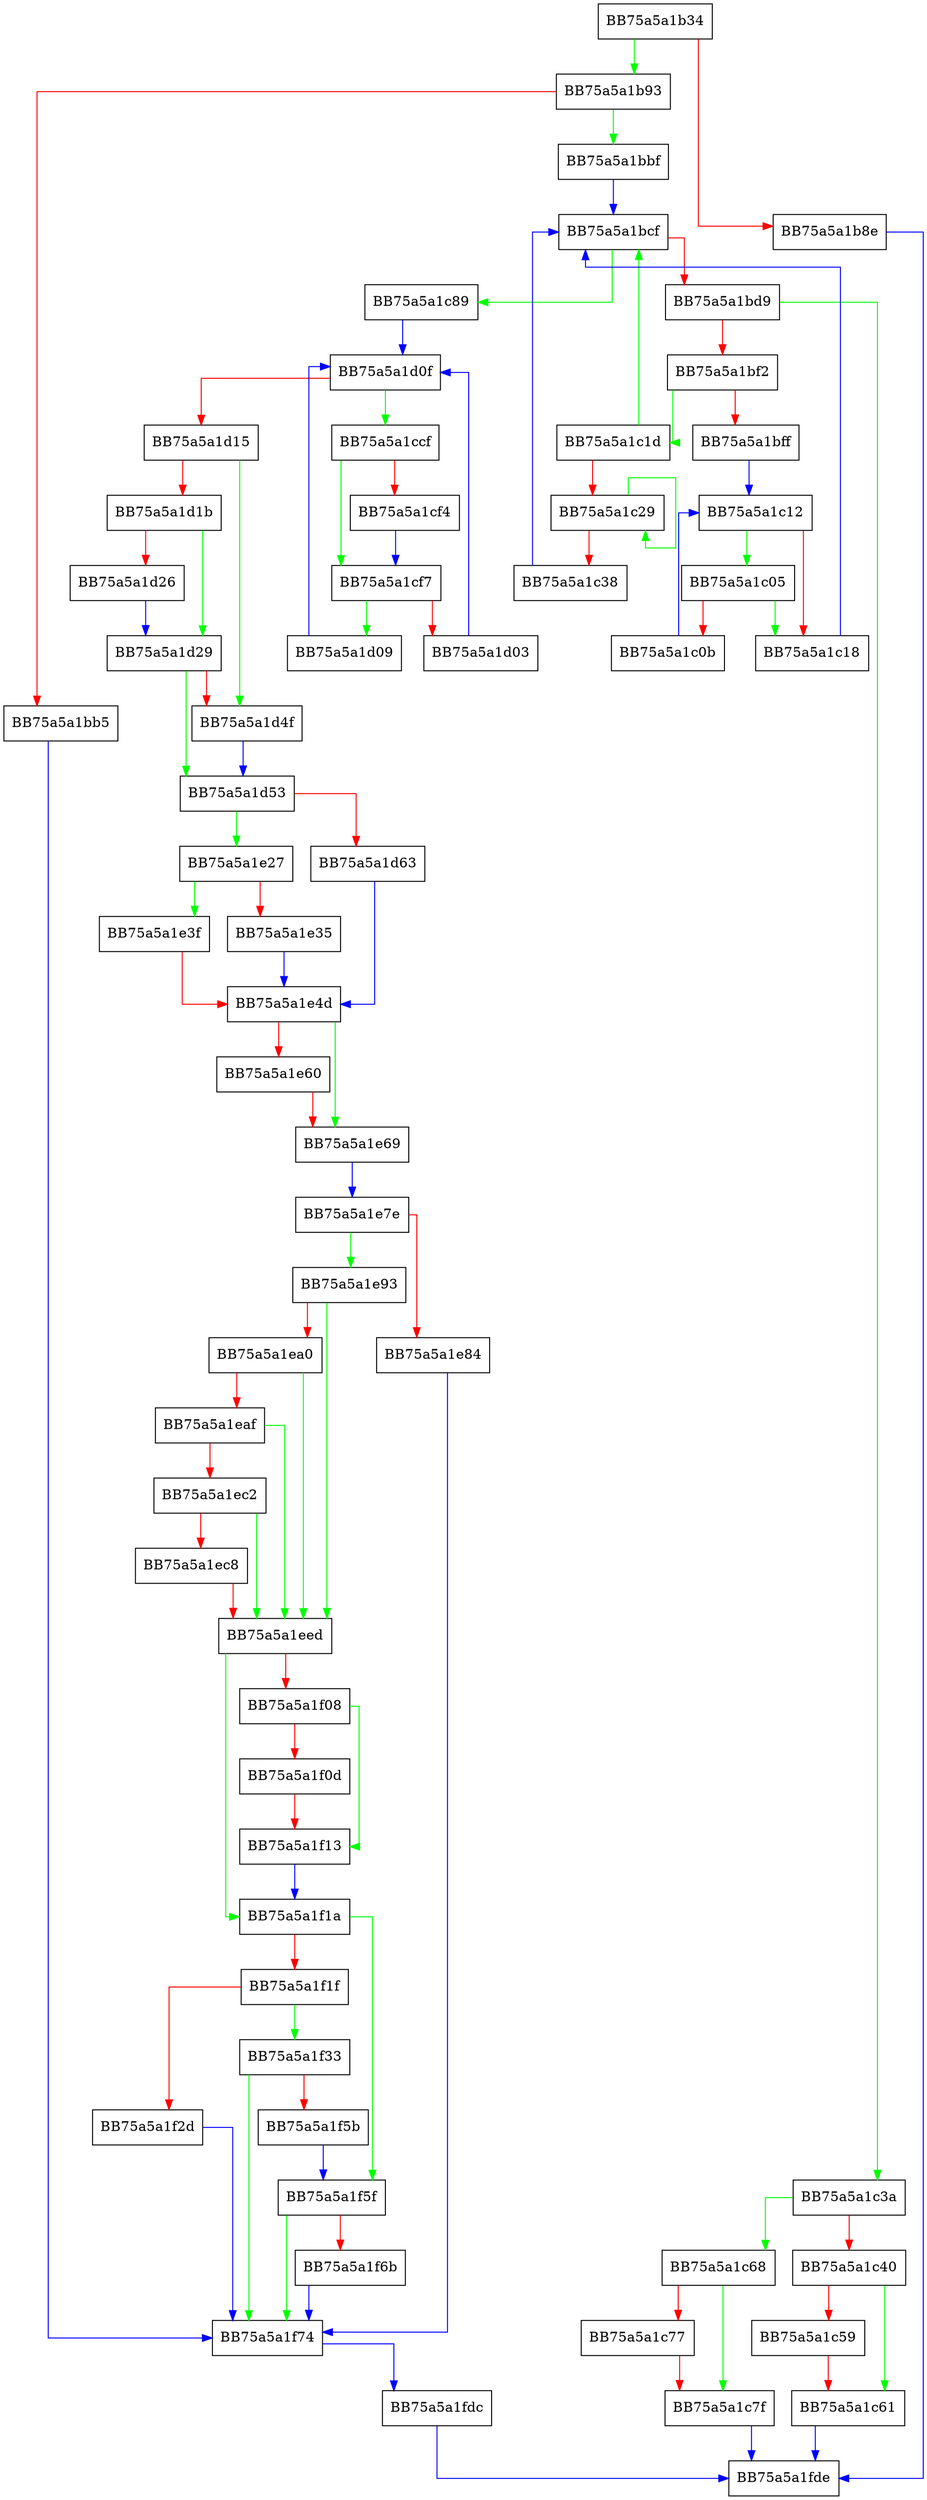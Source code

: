 digraph NotifyRawWrite {
  node [shape="box"];
  graph [splines=ortho];
  BB75a5a1b34 -> BB75a5a1b93 [color="green"];
  BB75a5a1b34 -> BB75a5a1b8e [color="red"];
  BB75a5a1b8e -> BB75a5a1fde [color="blue"];
  BB75a5a1b93 -> BB75a5a1bbf [color="green"];
  BB75a5a1b93 -> BB75a5a1bb5 [color="red"];
  BB75a5a1bb5 -> BB75a5a1f74 [color="blue"];
  BB75a5a1bbf -> BB75a5a1bcf [color="blue"];
  BB75a5a1bcf -> BB75a5a1c89 [color="green"];
  BB75a5a1bcf -> BB75a5a1bd9 [color="red"];
  BB75a5a1bd9 -> BB75a5a1c3a [color="green"];
  BB75a5a1bd9 -> BB75a5a1bf2 [color="red"];
  BB75a5a1bf2 -> BB75a5a1c1d [color="green"];
  BB75a5a1bf2 -> BB75a5a1bff [color="red"];
  BB75a5a1bff -> BB75a5a1c12 [color="blue"];
  BB75a5a1c05 -> BB75a5a1c18 [color="green"];
  BB75a5a1c05 -> BB75a5a1c0b [color="red"];
  BB75a5a1c0b -> BB75a5a1c12 [color="blue"];
  BB75a5a1c12 -> BB75a5a1c05 [color="green"];
  BB75a5a1c12 -> BB75a5a1c18 [color="red"];
  BB75a5a1c18 -> BB75a5a1bcf [color="blue"];
  BB75a5a1c1d -> BB75a5a1bcf [color="green"];
  BB75a5a1c1d -> BB75a5a1c29 [color="red"];
  BB75a5a1c29 -> BB75a5a1c29 [color="green"];
  BB75a5a1c29 -> BB75a5a1c38 [color="red"];
  BB75a5a1c38 -> BB75a5a1bcf [color="blue"];
  BB75a5a1c3a -> BB75a5a1c68 [color="green"];
  BB75a5a1c3a -> BB75a5a1c40 [color="red"];
  BB75a5a1c40 -> BB75a5a1c61 [color="green"];
  BB75a5a1c40 -> BB75a5a1c59 [color="red"];
  BB75a5a1c59 -> BB75a5a1c61 [color="red"];
  BB75a5a1c61 -> BB75a5a1fde [color="blue"];
  BB75a5a1c68 -> BB75a5a1c7f [color="green"];
  BB75a5a1c68 -> BB75a5a1c77 [color="red"];
  BB75a5a1c77 -> BB75a5a1c7f [color="red"];
  BB75a5a1c7f -> BB75a5a1fde [color="blue"];
  BB75a5a1c89 -> BB75a5a1d0f [color="blue"];
  BB75a5a1ccf -> BB75a5a1cf7 [color="green"];
  BB75a5a1ccf -> BB75a5a1cf4 [color="red"];
  BB75a5a1cf4 -> BB75a5a1cf7 [color="blue"];
  BB75a5a1cf7 -> BB75a5a1d09 [color="green"];
  BB75a5a1cf7 -> BB75a5a1d03 [color="red"];
  BB75a5a1d03 -> BB75a5a1d0f [color="blue"];
  BB75a5a1d09 -> BB75a5a1d0f [color="blue"];
  BB75a5a1d0f -> BB75a5a1ccf [color="green"];
  BB75a5a1d0f -> BB75a5a1d15 [color="red"];
  BB75a5a1d15 -> BB75a5a1d4f [color="green"];
  BB75a5a1d15 -> BB75a5a1d1b [color="red"];
  BB75a5a1d1b -> BB75a5a1d29 [color="green"];
  BB75a5a1d1b -> BB75a5a1d26 [color="red"];
  BB75a5a1d26 -> BB75a5a1d29 [color="blue"];
  BB75a5a1d29 -> BB75a5a1d53 [color="green"];
  BB75a5a1d29 -> BB75a5a1d4f [color="red"];
  BB75a5a1d4f -> BB75a5a1d53 [color="blue"];
  BB75a5a1d53 -> BB75a5a1e27 [color="green"];
  BB75a5a1d53 -> BB75a5a1d63 [color="red"];
  BB75a5a1d63 -> BB75a5a1e4d [color="blue"];
  BB75a5a1e27 -> BB75a5a1e3f [color="green"];
  BB75a5a1e27 -> BB75a5a1e35 [color="red"];
  BB75a5a1e35 -> BB75a5a1e4d [color="blue"];
  BB75a5a1e3f -> BB75a5a1e4d [color="red"];
  BB75a5a1e4d -> BB75a5a1e69 [color="green"];
  BB75a5a1e4d -> BB75a5a1e60 [color="red"];
  BB75a5a1e60 -> BB75a5a1e69 [color="red"];
  BB75a5a1e69 -> BB75a5a1e7e [color="blue"];
  BB75a5a1e7e -> BB75a5a1e93 [color="green"];
  BB75a5a1e7e -> BB75a5a1e84 [color="red"];
  BB75a5a1e84 -> BB75a5a1f74 [color="blue"];
  BB75a5a1e93 -> BB75a5a1eed [color="green"];
  BB75a5a1e93 -> BB75a5a1ea0 [color="red"];
  BB75a5a1ea0 -> BB75a5a1eed [color="green"];
  BB75a5a1ea0 -> BB75a5a1eaf [color="red"];
  BB75a5a1eaf -> BB75a5a1eed [color="green"];
  BB75a5a1eaf -> BB75a5a1ec2 [color="red"];
  BB75a5a1ec2 -> BB75a5a1eed [color="green"];
  BB75a5a1ec2 -> BB75a5a1ec8 [color="red"];
  BB75a5a1ec8 -> BB75a5a1eed [color="red"];
  BB75a5a1eed -> BB75a5a1f1a [color="green"];
  BB75a5a1eed -> BB75a5a1f08 [color="red"];
  BB75a5a1f08 -> BB75a5a1f13 [color="green"];
  BB75a5a1f08 -> BB75a5a1f0d [color="red"];
  BB75a5a1f0d -> BB75a5a1f13 [color="red"];
  BB75a5a1f13 -> BB75a5a1f1a [color="blue"];
  BB75a5a1f1a -> BB75a5a1f5f [color="green"];
  BB75a5a1f1a -> BB75a5a1f1f [color="red"];
  BB75a5a1f1f -> BB75a5a1f33 [color="green"];
  BB75a5a1f1f -> BB75a5a1f2d [color="red"];
  BB75a5a1f2d -> BB75a5a1f74 [color="blue"];
  BB75a5a1f33 -> BB75a5a1f74 [color="green"];
  BB75a5a1f33 -> BB75a5a1f5b [color="red"];
  BB75a5a1f5b -> BB75a5a1f5f [color="blue"];
  BB75a5a1f5f -> BB75a5a1f74 [color="green"];
  BB75a5a1f5f -> BB75a5a1f6b [color="red"];
  BB75a5a1f6b -> BB75a5a1f74 [color="blue"];
  BB75a5a1f74 -> BB75a5a1fdc [color="blue"];
  BB75a5a1fdc -> BB75a5a1fde [color="blue"];
}